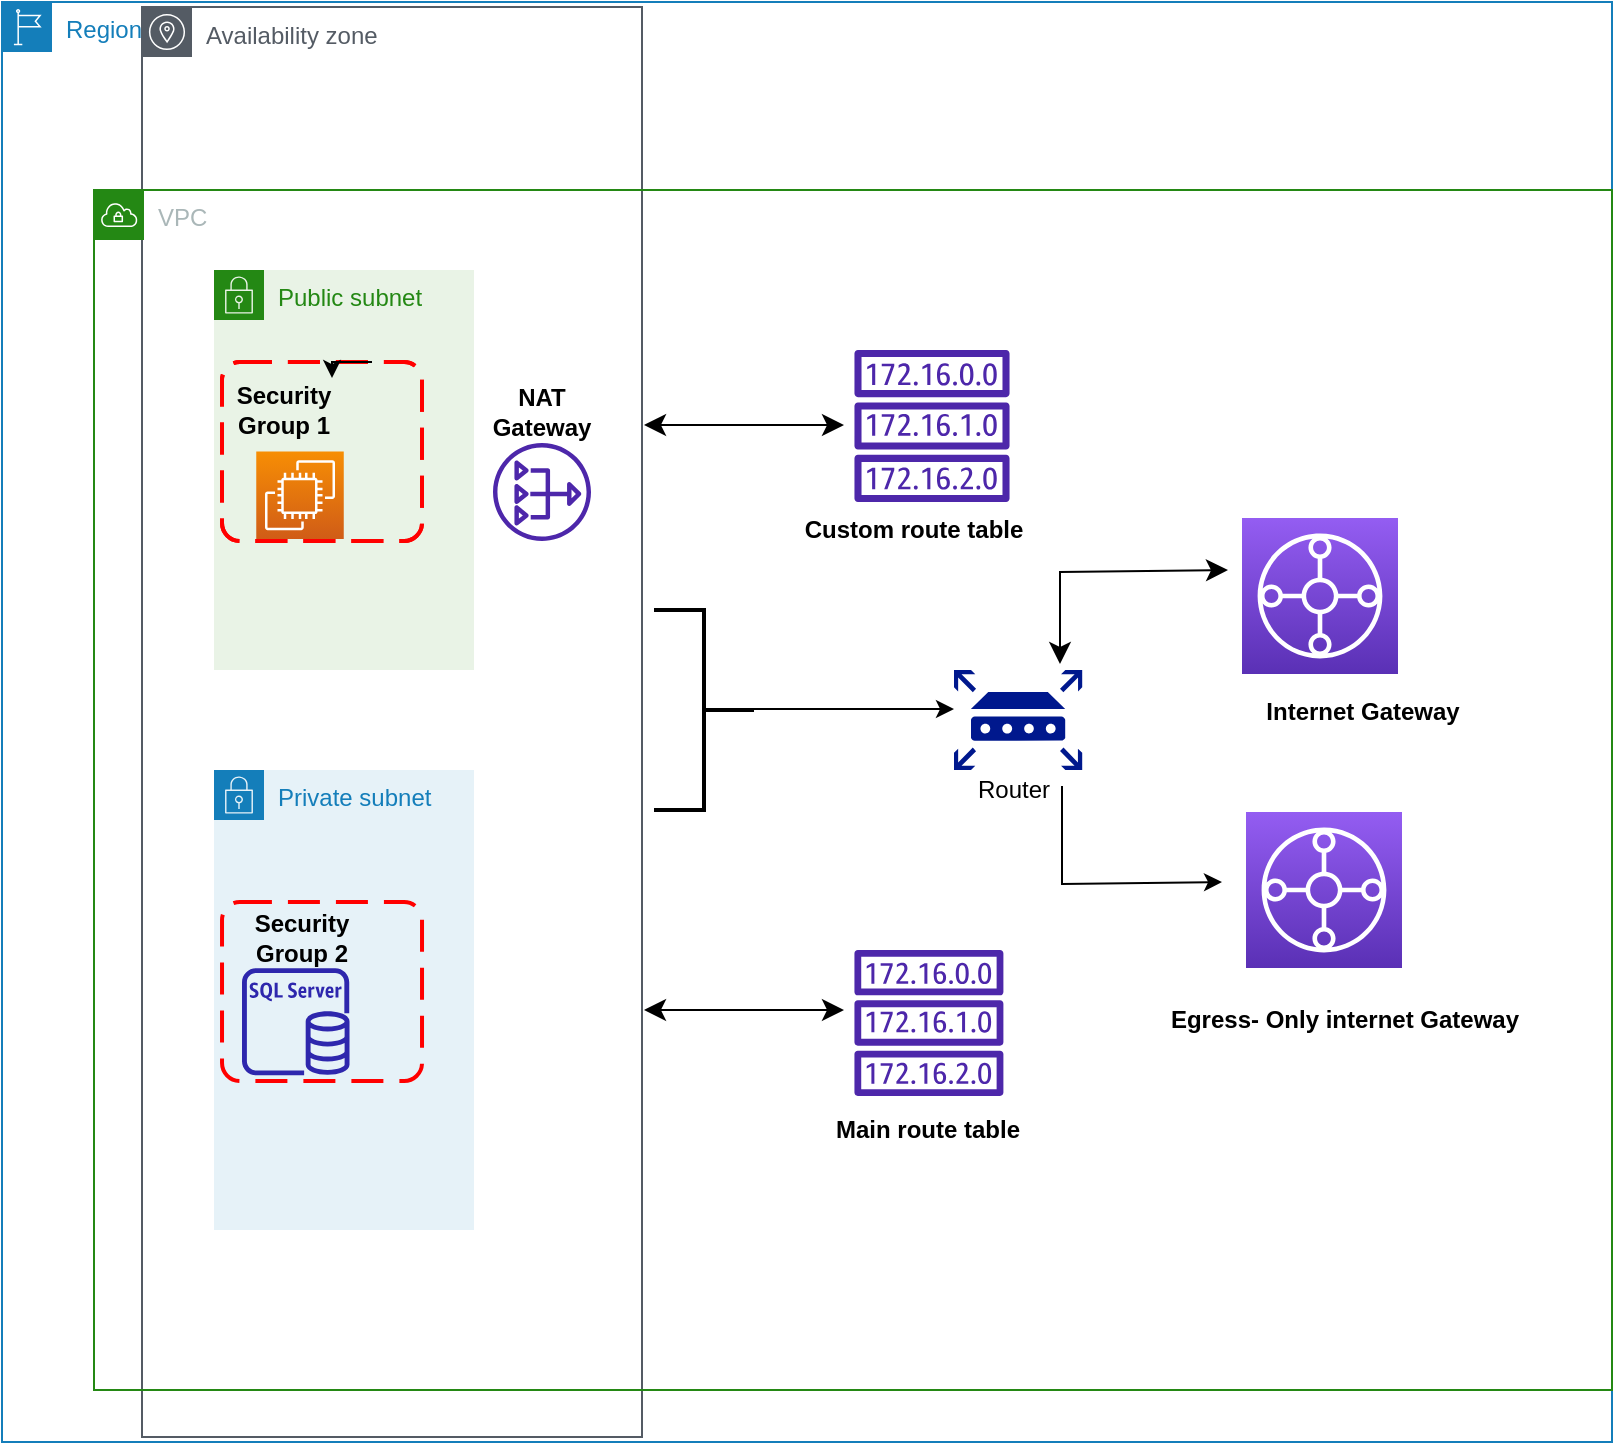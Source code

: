 <mxfile version="21.2.1" type="github">
  <diagram name="Page-1" id="NYYK2rT18FibjrhqJswV">
    <mxGraphModel dx="1434" dy="804" grid="0" gridSize="10" guides="1" tooltips="1" connect="1" arrows="1" fold="1" page="1" pageScale="1" pageWidth="850" pageHeight="1100" math="0" shadow="0">
      <root>
        <mxCell id="0" />
        <mxCell id="1" parent="0" />
        <mxCell id="1vCSGGUYjGU--OyD2Uc1-13" value="Region" style="points=[[0,0],[0.25,0],[0.5,0],[0.75,0],[1,0],[1,0.25],[1,0.5],[1,0.75],[1,1],[0.75,1],[0.5,1],[0.25,1],[0,1],[0,0.75],[0,0.5],[0,0.25]];outlineConnect=0;gradientColor=none;html=1;whiteSpace=wrap;fontSize=12;fontStyle=0;container=1;pointerEvents=0;collapsible=0;recursiveResize=0;shape=mxgraph.aws4.group;grIcon=mxgraph.aws4.group_region;strokeColor=#147EBA;fillColor=none;verticalAlign=top;align=left;spacingLeft=30;fontColor=#147EBA;" parent="1" vertex="1">
          <mxGeometry x="61" y="41" width="805" height="720" as="geometry" />
        </mxCell>
        <mxCell id="1vCSGGUYjGU--OyD2Uc1-14" value="Availability zone" style="sketch=0;outlineConnect=0;gradientColor=none;html=1;whiteSpace=wrap;fontSize=12;fontStyle=0;shape=mxgraph.aws4.group;grIcon=mxgraph.aws4.group_availability_zone;strokeColor=#545B64;fillColor=none;verticalAlign=top;align=left;spacingLeft=30;fontColor=#545B64;" parent="1vCSGGUYjGU--OyD2Uc1-13" vertex="1">
          <mxGeometry x="70" y="2.5" width="250" height="715" as="geometry" />
        </mxCell>
        <mxCell id="1vCSGGUYjGU--OyD2Uc1-15" value="VPC" style="points=[[0,0],[0.25,0],[0.5,0],[0.75,0],[1,0],[1,0.25],[1,0.5],[1,0.75],[1,1],[0.75,1],[0.5,1],[0.25,1],[0,1],[0,0.75],[0,0.5],[0,0.25]];outlineConnect=0;gradientColor=none;html=1;whiteSpace=wrap;fontSize=12;fontStyle=0;container=1;pointerEvents=0;collapsible=0;recursiveResize=0;shape=mxgraph.aws4.group;grIcon=mxgraph.aws4.group_vpc;strokeColor=#248814;fillColor=none;verticalAlign=top;align=left;spacingLeft=30;fontColor=#AAB7B8;dashed=0;" parent="1vCSGGUYjGU--OyD2Uc1-13" vertex="1">
          <mxGeometry x="46" y="94" width="759" height="600" as="geometry" />
        </mxCell>
        <mxCell id="1vCSGGUYjGU--OyD2Uc1-16" value="Public subnet" style="points=[[0,0],[0.25,0],[0.5,0],[0.75,0],[1,0],[1,0.25],[1,0.5],[1,0.75],[1,1],[0.75,1],[0.5,1],[0.25,1],[0,1],[0,0.75],[0,0.5],[0,0.25]];outlineConnect=0;gradientColor=none;html=1;whiteSpace=wrap;fontSize=12;fontStyle=0;container=1;pointerEvents=0;collapsible=0;recursiveResize=0;shape=mxgraph.aws4.group;grIcon=mxgraph.aws4.group_security_group;grStroke=0;strokeColor=#248814;fillColor=#E9F3E6;verticalAlign=top;align=left;spacingLeft=30;fontColor=#248814;dashed=0;" parent="1vCSGGUYjGU--OyD2Uc1-15" vertex="1">
          <mxGeometry x="60" y="40" width="130" height="200" as="geometry" />
        </mxCell>
        <mxCell id="1vCSGGUYjGU--OyD2Uc1-17" value="Private subnet" style="points=[[0,0],[0.25,0],[0.5,0],[0.75,0],[1,0],[1,0.25],[1,0.5],[1,0.75],[1,1],[0.75,1],[0.5,1],[0.25,1],[0,1],[0,0.75],[0,0.5],[0,0.25]];outlineConnect=0;gradientColor=none;html=1;whiteSpace=wrap;fontSize=12;fontStyle=0;container=1;pointerEvents=0;collapsible=0;recursiveResize=0;shape=mxgraph.aws4.group;grIcon=mxgraph.aws4.group_security_group;grStroke=0;strokeColor=#147EBA;fillColor=#E6F2F8;verticalAlign=top;align=left;spacingLeft=30;fontColor=#147EBA;dashed=0;" parent="1vCSGGUYjGU--OyD2Uc1-15" vertex="1">
          <mxGeometry x="60" y="290" width="130" height="230" as="geometry" />
        </mxCell>
        <mxCell id="rHWqyWnQWr-feHWU3hsF-2" value="" style="edgeStyle=none;orthogonalLoop=1;jettySize=auto;html=1;endArrow=classic;startArrow=classic;endSize=8;startSize=8;rounded=0;" edge="1" parent="1vCSGGUYjGU--OyD2Uc1-15">
          <mxGeometry width="100" relative="1" as="geometry">
            <mxPoint x="275" y="117.5" as="sourcePoint" />
            <mxPoint x="375" y="117.5" as="targetPoint" />
            <Array as="points" />
          </mxGeometry>
        </mxCell>
        <mxCell id="rHWqyWnQWr-feHWU3hsF-3" value="" style="edgeStyle=none;orthogonalLoop=1;jettySize=auto;html=1;endArrow=classic;startArrow=classic;endSize=8;startSize=8;rounded=0;" edge="1" parent="1vCSGGUYjGU--OyD2Uc1-15">
          <mxGeometry width="100" relative="1" as="geometry">
            <mxPoint x="275" y="410" as="sourcePoint" />
            <mxPoint x="375" y="410" as="targetPoint" />
            <Array as="points">
              <mxPoint x="285" y="410" />
            </Array>
          </mxGeometry>
        </mxCell>
        <mxCell id="1vCSGGUYjGU--OyD2Uc1-36" value="" style="sketch=0;outlineConnect=0;fontColor=#232F3E;gradientColor=none;fillColor=#4D27AA;strokeColor=none;dashed=0;verticalLabelPosition=bottom;verticalAlign=top;align=center;html=1;fontSize=12;fontStyle=0;aspect=fixed;pointerEvents=1;shape=mxgraph.aws4.route_table;" parent="1vCSGGUYjGU--OyD2Uc1-15" vertex="1">
          <mxGeometry x="380" y="80" width="78" height="76" as="geometry" />
        </mxCell>
        <mxCell id="1vCSGGUYjGU--OyD2Uc1-38" value="" style="sketch=0;outlineConnect=0;fontColor=#232F3E;gradientColor=none;fillColor=#4D27AA;strokeColor=none;dashed=0;verticalLabelPosition=bottom;verticalAlign=top;align=center;html=1;fontSize=12;fontStyle=0;aspect=fixed;pointerEvents=1;shape=mxgraph.aws4.route_table;" parent="1vCSGGUYjGU--OyD2Uc1-15" vertex="1">
          <mxGeometry x="380" y="380" width="74.92" height="73" as="geometry" />
        </mxCell>
        <mxCell id="rHWqyWnQWr-feHWU3hsF-4" value="&lt;b&gt;Custom route table&lt;/b&gt;" style="text;html=1;strokeColor=none;fillColor=none;align=center;verticalAlign=middle;whiteSpace=wrap;rounded=0;" vertex="1" parent="1vCSGGUYjGU--OyD2Uc1-15">
          <mxGeometry x="350" y="160" width="120" height="20" as="geometry" />
        </mxCell>
        <mxCell id="rHWqyWnQWr-feHWU3hsF-5" value="&lt;b&gt;Main route table&lt;/b&gt;" style="text;html=1;strokeColor=none;fillColor=none;align=center;verticalAlign=middle;whiteSpace=wrap;rounded=0;" vertex="1" parent="1vCSGGUYjGU--OyD2Uc1-15">
          <mxGeometry x="357.46" y="460" width="120" height="20" as="geometry" />
        </mxCell>
        <mxCell id="rHWqyWnQWr-feHWU3hsF-11" value="" style="edgeStyle=none;orthogonalLoop=1;jettySize=auto;html=1;rounded=0;strokeColor=#000000;" edge="1" parent="1vCSGGUYjGU--OyD2Uc1-15">
          <mxGeometry width="100" relative="1" as="geometry">
            <mxPoint x="330" y="259.5" as="sourcePoint" />
            <mxPoint x="430" y="259.5" as="targetPoint" />
            <Array as="points" />
          </mxGeometry>
        </mxCell>
        <mxCell id="rHWqyWnQWr-feHWU3hsF-12" value="" style="strokeWidth=2;html=1;shape=mxgraph.flowchart.annotation_2;align=left;labelPosition=right;pointerEvents=1;rotation=-180;" vertex="1" parent="1vCSGGUYjGU--OyD2Uc1-15">
          <mxGeometry x="280" y="210" width="50" height="100" as="geometry" />
        </mxCell>
        <mxCell id="rHWqyWnQWr-feHWU3hsF-13" value="" style="sketch=0;aspect=fixed;pointerEvents=1;shadow=0;dashed=0;html=1;strokeColor=none;labelPosition=center;verticalLabelPosition=bottom;verticalAlign=top;align=center;fillColor=#00188D;shape=mxgraph.mscae.enterprise.router" vertex="1" parent="1vCSGGUYjGU--OyD2Uc1-15">
          <mxGeometry x="430" y="240" width="64.1" height="50" as="geometry" />
        </mxCell>
        <mxCell id="rHWqyWnQWr-feHWU3hsF-14" value="Router" style="text;html=1;strokeColor=none;fillColor=none;align=center;verticalAlign=middle;whiteSpace=wrap;rounded=0;" vertex="1" parent="1vCSGGUYjGU--OyD2Uc1-15">
          <mxGeometry x="430" y="290" width="60" height="20" as="geometry" />
        </mxCell>
        <mxCell id="rHWqyWnQWr-feHWU3hsF-20" value="" style="edgeStyle=none;orthogonalLoop=1;jettySize=auto;html=1;endArrow=classic;startArrow=classic;endSize=8;startSize=8;rounded=0;" edge="1" parent="1vCSGGUYjGU--OyD2Uc1-15">
          <mxGeometry width="100" relative="1" as="geometry">
            <mxPoint x="483" y="237" as="sourcePoint" />
            <mxPoint x="567" y="190" as="targetPoint" />
            <Array as="points">
              <mxPoint x="483" y="191" />
            </Array>
          </mxGeometry>
        </mxCell>
        <mxCell id="rHWqyWnQWr-feHWU3hsF-25" value="" style="endArrow=classic;html=1;rounded=0;" edge="1" parent="1vCSGGUYjGU--OyD2Uc1-15">
          <mxGeometry width="50" height="50" relative="1" as="geometry">
            <mxPoint x="484" y="298" as="sourcePoint" />
            <mxPoint x="564" y="346" as="targetPoint" />
            <Array as="points">
              <mxPoint x="484" y="347" />
            </Array>
          </mxGeometry>
        </mxCell>
        <mxCell id="rHWqyWnQWr-feHWU3hsF-30" value="&lt;b&gt;Egress- Only internet Gateway&lt;/b&gt;" style="text;html=1;align=center;verticalAlign=middle;resizable=0;points=[];autosize=1;strokeColor=none;fillColor=none;fontFamily=Helvetica;" vertex="1" parent="1vCSGGUYjGU--OyD2Uc1-15">
          <mxGeometry x="530" y="400" width="190" height="30" as="geometry" />
        </mxCell>
        <mxCell id="1vCSGGUYjGU--OyD2Uc1-18" value="" style="rounded=1;arcSize=10;dashed=1;strokeColor=#ff0000;fillColor=none;gradientColor=none;dashPattern=8 4;strokeWidth=2;" parent="1vCSGGUYjGU--OyD2Uc1-13" vertex="1">
          <mxGeometry x="110" y="180" width="100" height="89.5" as="geometry" />
        </mxCell>
        <mxCell id="1vCSGGUYjGU--OyD2Uc1-26" value="" style="rounded=1;arcSize=10;dashed=1;strokeColor=#ff0000;fillColor=none;gradientColor=none;dashPattern=8 4;strokeWidth=2;" parent="1vCSGGUYjGU--OyD2Uc1-13" vertex="1">
          <mxGeometry x="110.01" y="450" width="100" height="89.5" as="geometry" />
        </mxCell>
        <mxCell id="1vCSGGUYjGU--OyD2Uc1-29" value="" style="sketch=0;outlineConnect=0;fontColor=#232F3E;gradientColor=none;fillColor=#2E27AD;strokeColor=none;dashed=0;verticalLabelPosition=bottom;verticalAlign=top;align=center;html=1;fontSize=12;fontStyle=0;aspect=fixed;pointerEvents=1;shape=mxgraph.aws4.rds_sql_server_instance;" parent="1vCSGGUYjGU--OyD2Uc1-13" vertex="1">
          <mxGeometry x="120" y="483" width="53.75" height="53.75" as="geometry" />
        </mxCell>
        <mxCell id="1vCSGGUYjGU--OyD2Uc1-32" value="&lt;b&gt;NAT Gateway&lt;/b&gt;" style="text;html=1;strokeColor=none;fillColor=none;align=center;verticalAlign=middle;whiteSpace=wrap;rounded=0;" parent="1vCSGGUYjGU--OyD2Uc1-13" vertex="1">
          <mxGeometry x="240" y="190" width="60" height="30" as="geometry" />
        </mxCell>
        <mxCell id="1vCSGGUYjGU--OyD2Uc1-25" value="" style="rounded=1;arcSize=10;dashed=1;strokeColor=#ff0000;fillColor=none;gradientColor=none;dashPattern=8 4;strokeWidth=2;" parent="1vCSGGUYjGU--OyD2Uc1-13" vertex="1">
          <mxGeometry x="110" y="180" width="100" height="89.5" as="geometry" />
        </mxCell>
        <mxCell id="1vCSGGUYjGU--OyD2Uc1-30" value="" style="sketch=0;outlineConnect=0;fontColor=#232F3E;gradientColor=none;fillColor=#4D27AA;strokeColor=none;dashed=0;verticalLabelPosition=bottom;verticalAlign=top;align=center;html=1;fontSize=12;fontStyle=0;aspect=fixed;pointerEvents=1;shape=mxgraph.aws4.nat_gateway;" parent="1vCSGGUYjGU--OyD2Uc1-13" vertex="1">
          <mxGeometry x="245.5" y="220.5" width="49" height="49" as="geometry" />
        </mxCell>
        <mxCell id="1vCSGGUYjGU--OyD2Uc1-33" value="&lt;b&gt;Security Group 2&lt;/b&gt;" style="text;html=1;strokeColor=none;fillColor=none;align=center;verticalAlign=middle;whiteSpace=wrap;rounded=0;" parent="1vCSGGUYjGU--OyD2Uc1-13" vertex="1">
          <mxGeometry x="120.01" y="453" width="60" height="30" as="geometry" />
        </mxCell>
        <mxCell id="rHWqyWnQWr-feHWU3hsF-27" value="" style="sketch=0;points=[[0,0,0],[0.25,0,0],[0.5,0,0],[0.75,0,0],[1,0,0],[0,1,0],[0.25,1,0],[0.5,1,0],[0.75,1,0],[1,1,0],[0,0.25,0],[0,0.5,0],[0,0.75,0],[1,0.25,0],[1,0.5,0],[1,0.75,0]];outlineConnect=0;fontColor=#232F3E;gradientColor=#945DF2;gradientDirection=north;fillColor=#5A30B5;strokeColor=#ffffff;dashed=0;verticalLabelPosition=bottom;verticalAlign=top;align=center;html=1;fontSize=12;fontStyle=0;aspect=fixed;shape=mxgraph.aws4.resourceIcon;resIcon=mxgraph.aws4.transit_gateway;" vertex="1" parent="1vCSGGUYjGU--OyD2Uc1-13">
          <mxGeometry x="620" y="258" width="78" height="78" as="geometry" />
        </mxCell>
        <mxCell id="rHWqyWnQWr-feHWU3hsF-28" value="" style="sketch=0;points=[[0,0,0],[0.25,0,0],[0.5,0,0],[0.75,0,0],[1,0,0],[0,1,0],[0.25,1,0],[0.5,1,0],[0.75,1,0],[1,1,0],[0,0.25,0],[0,0.5,0],[0,0.75,0],[1,0.25,0],[1,0.5,0],[1,0.75,0]];outlineConnect=0;fontColor=#232F3E;gradientColor=#945DF2;gradientDirection=north;fillColor=#5A30B5;strokeColor=#ffffff;dashed=0;verticalLabelPosition=bottom;verticalAlign=top;align=center;html=1;fontSize=12;fontStyle=0;aspect=fixed;shape=mxgraph.aws4.resourceIcon;resIcon=mxgraph.aws4.transit_gateway;" vertex="1" parent="1vCSGGUYjGU--OyD2Uc1-13">
          <mxGeometry x="622" y="405" width="78" height="78" as="geometry" />
        </mxCell>
        <mxCell id="rHWqyWnQWr-feHWU3hsF-29" value="&lt;b&gt;Internet Gateway&lt;/b&gt;" style="text;html=1;align=center;verticalAlign=middle;resizable=0;points=[];autosize=1;strokeColor=none;fillColor=none;" vertex="1" parent="1vCSGGUYjGU--OyD2Uc1-13">
          <mxGeometry x="620" y="340" width="120" height="30" as="geometry" />
        </mxCell>
        <mxCell id="1vCSGGUYjGU--OyD2Uc1-35" style="edgeStyle=orthogonalEdgeStyle;rounded=0;orthogonalLoop=1;jettySize=auto;html=1;exitX=0.75;exitY=0;exitDx=0;exitDy=0;entryX=0.902;entryY=-0.033;entryDx=0;entryDy=0;entryPerimeter=0;" parent="1" source="1vCSGGUYjGU--OyD2Uc1-25" target="1vCSGGUYjGU--OyD2Uc1-31" edge="1">
          <mxGeometry relative="1" as="geometry" />
        </mxCell>
        <mxCell id="1vCSGGUYjGU--OyD2Uc1-27" value="" style="sketch=0;points=[[0,0,0],[0.25,0,0],[0.5,0,0],[0.75,0,0],[1,0,0],[0,1,0],[0.25,1,0],[0.5,1,0],[0.75,1,0],[1,1,0],[0,0.25,0],[0,0.5,0],[0,0.75,0],[1,0.25,0],[1,0.5,0],[1,0.75,0]];outlineConnect=0;fontColor=#232F3E;gradientColor=#F78E04;gradientDirection=north;fillColor=#D05C17;strokeColor=#ffffff;dashed=0;verticalLabelPosition=bottom;verticalAlign=top;align=center;html=1;fontSize=12;fontStyle=0;aspect=fixed;shape=mxgraph.aws4.resourceIcon;resIcon=mxgraph.aws4.ec2;" parent="1" vertex="1">
          <mxGeometry x="188.13" y="265.75" width="43.75" height="43.75" as="geometry" />
        </mxCell>
        <mxCell id="1vCSGGUYjGU--OyD2Uc1-31" value="&lt;b&gt;Security Group 1&lt;/b&gt;" style="text;html=1;strokeColor=none;fillColor=none;align=center;verticalAlign=middle;whiteSpace=wrap;rounded=0;" parent="1" vertex="1">
          <mxGeometry x="171.88" y="230" width="60" height="30" as="geometry" />
        </mxCell>
      </root>
    </mxGraphModel>
  </diagram>
</mxfile>
